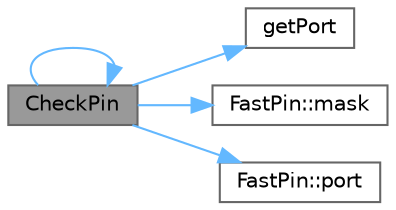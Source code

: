 digraph "CheckPin"
{
 // LATEX_PDF_SIZE
  bgcolor="transparent";
  edge [fontname=Helvetica,fontsize=10,labelfontname=Helvetica,labelfontsize=10];
  node [fontname=Helvetica,fontsize=10,shape=box,height=0.2,width=0.4];
  rankdir="LR";
  Node1 [id="Node000001",label="CheckPin",height=0.2,width=0.4,color="gray40", fillcolor="grey60", style="filled", fontcolor="black",tooltip=" "];
  Node1 -> Node1 [id="edge1_Node000001_Node000001",color="steelblue1",style="solid",tooltip=" "];
  Node1 -> Node2 [id="edge2_Node000001_Node000002",color="steelblue1",style="solid",tooltip=" "];
  Node2 [id="Node000002",label="getPort",height=0.2,width=0.4,color="grey40", fillcolor="white", style="filled",URL="$db/d0b/_pintest_8ino_a93bbe376a29543413d0db81f2b454521.html#a93bbe376a29543413d0db81f2b454521",tooltip=" "];
  Node1 -> Node3 [id="edge3_Node000001_Node000003",color="steelblue1",style="solid",tooltip=" "];
  Node3 [id="Node000003",label="FastPin::mask",height=0.2,width=0.4,color="grey40", fillcolor="white", style="filled",URL="$db/d3b/class_fast_pin_a97fd678e7bc05979582254783a1b5e57.html#a97fd678e7bc05979582254783a1b5e57",tooltip="Get the pin mask."];
  Node1 -> Node4 [id="edge4_Node000001_Node000004",color="steelblue1",style="solid",tooltip=" "];
  Node4 [id="Node000004",label="FastPin::port",height=0.2,width=0.4,color="grey40", fillcolor="white", style="filled",URL="$db/d3b/class_fast_pin_ab005abe848eadb60051daccb4eb7dbe8.html#ab005abe848eadb60051daccb4eb7dbe8",tooltip="Get the output state of the port."];
}
